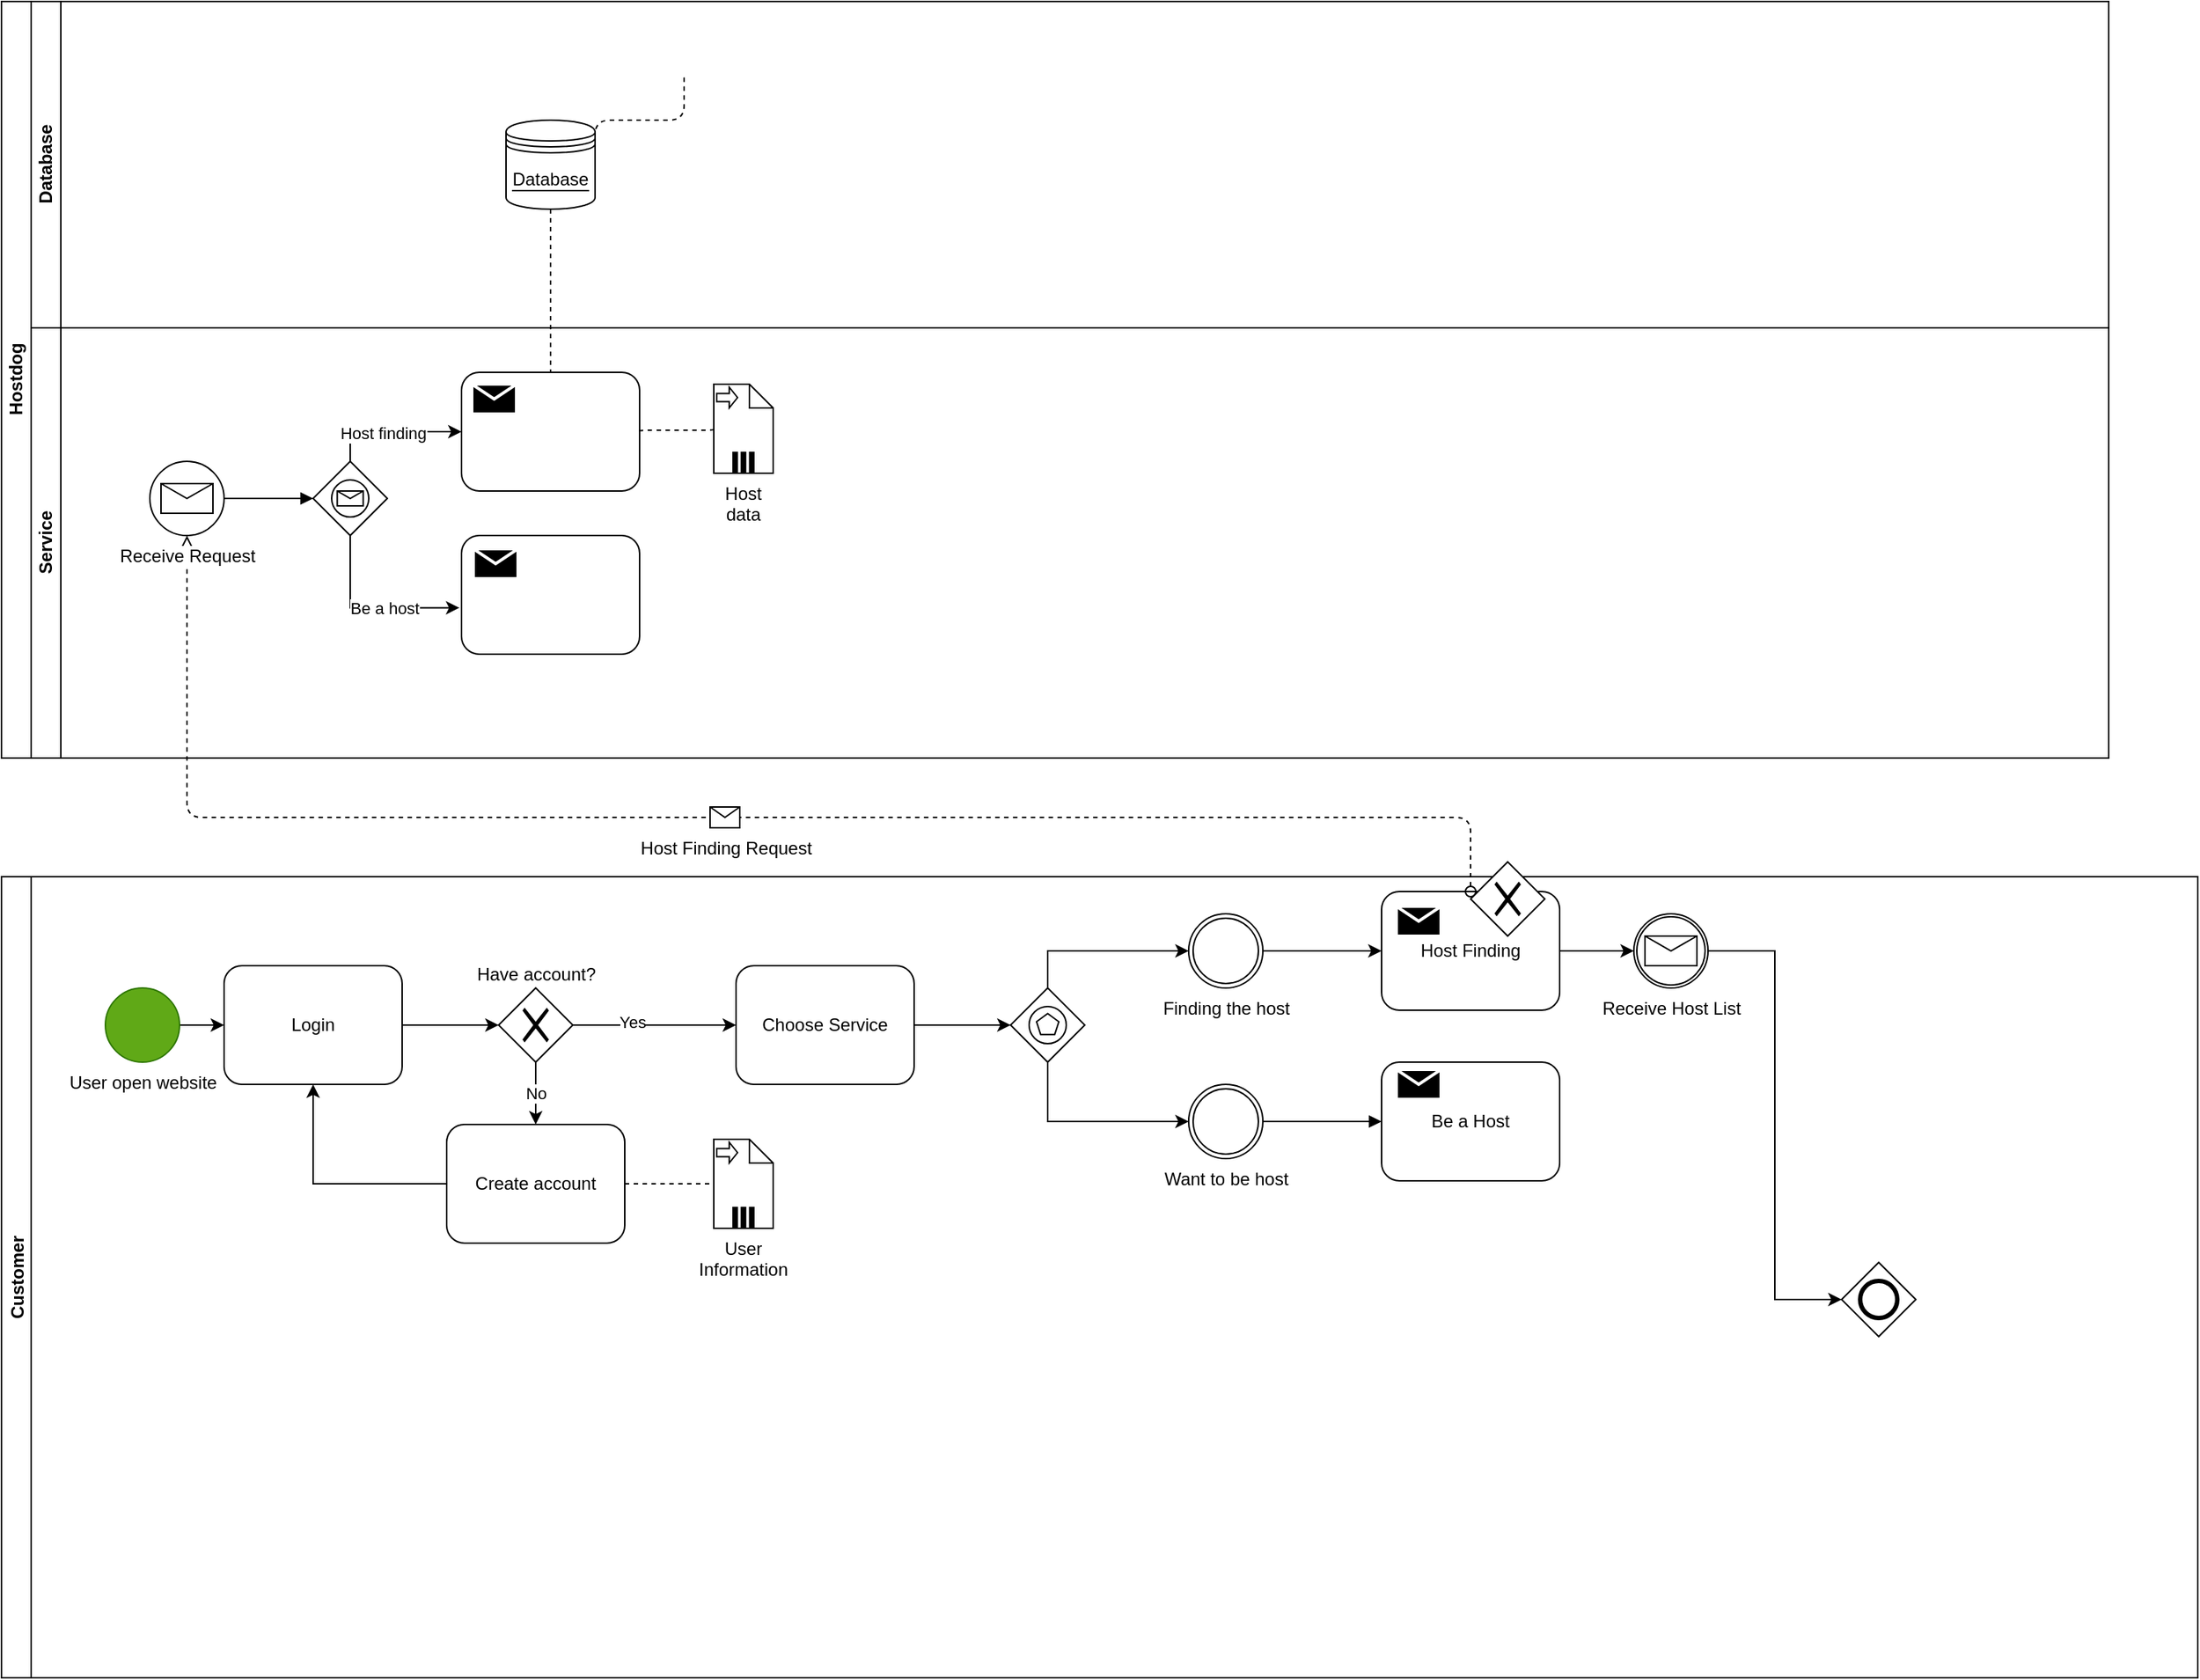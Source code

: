 <mxfile version="14.2.9" type="github">
  <diagram id="IrETMiKT1PBol7SlZVVF" name="Page-1">
    <mxGraphModel dx="1038" dy="2234" grid="1" gridSize="10" guides="1" tooltips="1" connect="1" arrows="1" fold="1" page="1" pageScale="1" pageWidth="2336" pageHeight="1654" math="0" shadow="0">
      <root>
        <mxCell id="0" />
        <mxCell id="1" parent="0" />
        <mxCell id="6" value="Customer" style="swimlane;startSize=20;horizontal=0;labelPosition=center;verticalLabelPosition=middle;align=center;verticalAlign=middle;" parent="1" vertex="1">
          <mxGeometry x="30" y="-10" width="1480" height="540" as="geometry" />
        </mxCell>
        <mxCell id="16" style="edgeStyle=orthogonalEdgeStyle;rounded=0;orthogonalLoop=1;jettySize=auto;html=1;entryX=0;entryY=0.5;entryDx=0;entryDy=0;" parent="6" source="7" target="15" edge="1">
          <mxGeometry relative="1" as="geometry" />
        </mxCell>
        <mxCell id="7" value="&lt;span style=&quot;&quot;&gt;User open website&lt;/span&gt;" style="shape=mxgraph.bpmn.shape;html=1;verticalLabelPosition=bottom;labelBackgroundColor=#FFFFFF;verticalAlign=top;align=center;perimeter=ellipsePerimeter;outlineConnect=0;outline=standard;symbol=general;fillColor=#60a917;strokeColor=#2D7600;" parent="6" vertex="1">
          <mxGeometry x="70" y="75" width="50" height="50" as="geometry" />
        </mxCell>
        <mxCell id="8" value="&lt;span style=&quot;&quot;&gt;Have account?&lt;/span&gt;" style="shape=mxgraph.bpmn.shape;html=1;verticalLabelPosition=top;labelBackgroundColor=#FFFFFF;verticalAlign=bottom;align=center;perimeter=rhombusPerimeter;background=gateway;outlineConnect=0;outline=none;symbol=exclusiveGw;labelPosition=center;" parent="6" vertex="1">
          <mxGeometry x="335" y="75" width="50" height="50" as="geometry" />
        </mxCell>
        <mxCell id="18" style="edgeStyle=orthogonalEdgeStyle;rounded=0;orthogonalLoop=1;jettySize=auto;html=1;entryX=0.5;entryY=1;entryDx=0;entryDy=0;" parent="6" source="10" target="15" edge="1">
          <mxGeometry relative="1" as="geometry" />
        </mxCell>
        <mxCell id="10" value="Create account" style="shape=ext;rounded=1;html=1;whiteSpace=wrap;labelBackgroundColor=#FFFFFF;" parent="6" vertex="1">
          <mxGeometry x="300" y="167" width="120" height="80" as="geometry" />
        </mxCell>
        <mxCell id="45" style="edgeStyle=orthogonalEdgeStyle;rounded=0;orthogonalLoop=1;jettySize=auto;html=1;entryX=0;entryY=0.5;entryDx=0;entryDy=0;" parent="6" source="14" target="46" edge="1">
          <mxGeometry relative="1" as="geometry">
            <mxPoint x="670" y="100" as="targetPoint" />
          </mxGeometry>
        </mxCell>
        <mxCell id="14" value="Choose Service" style="shape=ext;rounded=1;html=1;whiteSpace=wrap;labelBackgroundColor=#FFFFFF;" parent="6" vertex="1">
          <mxGeometry x="495" y="60" width="120" height="80" as="geometry" />
        </mxCell>
        <mxCell id="12" style="edgeStyle=orthogonalEdgeStyle;rounded=0;orthogonalLoop=1;jettySize=auto;html=1;exitX=1;exitY=0.5;exitDx=0;exitDy=0;entryX=0;entryY=0.5;entryDx=0;entryDy=0;" parent="6" source="8" target="14" edge="1">
          <mxGeometry relative="1" as="geometry">
            <mxPoint x="385" y="90.167" as="targetPoint" />
          </mxGeometry>
        </mxCell>
        <mxCell id="13" value="Yes" style="edgeLabel;html=1;align=center;verticalAlign=middle;resizable=0;points=[];" parent="12" vertex="1" connectable="0">
          <mxGeometry x="-0.277" y="2" relative="1" as="geometry">
            <mxPoint as="offset" />
          </mxGeometry>
        </mxCell>
        <mxCell id="9" value="No" style="edgeStyle=orthogonalEdgeStyle;rounded=0;orthogonalLoop=1;jettySize=auto;html=1;exitX=0.5;exitY=1;exitDx=0;exitDy=0;entryX=0.5;entryY=0;entryDx=0;entryDy=0;" parent="6" source="8" target="10" edge="1">
          <mxGeometry relative="1" as="geometry">
            <mxPoint x="280" y="170" as="targetPoint" />
          </mxGeometry>
        </mxCell>
        <mxCell id="17" style="edgeStyle=orthogonalEdgeStyle;rounded=0;orthogonalLoop=1;jettySize=auto;html=1;entryX=0;entryY=0.5;entryDx=0;entryDy=0;" parent="6" source="15" target="8" edge="1">
          <mxGeometry relative="1" as="geometry" />
        </mxCell>
        <mxCell id="15" value="Login" style="shape=ext;rounded=1;html=1;whiteSpace=wrap;" parent="6" vertex="1">
          <mxGeometry x="150" y="60" width="120" height="80" as="geometry" />
        </mxCell>
        <mxCell id="36" value="User Information" style="shape=note;whiteSpace=wrap;size=16;html=1;dropTarget=0;labelPosition=center;verticalLabelPosition=bottom;align=center;verticalAlign=top;" parent="6" vertex="1">
          <mxGeometry x="480" y="177" width="40" height="60" as="geometry" />
        </mxCell>
        <mxCell id="37" value="" style="html=1;shape=singleArrow;arrowWidth=0.4;arrowSize=0.4;outlineConnect=0;" parent="36" vertex="1">
          <mxGeometry width="14" height="14" relative="1" as="geometry">
            <mxPoint x="2" y="2" as="offset" />
          </mxGeometry>
        </mxCell>
        <mxCell id="38" value="" style="html=1;whiteSpace=wrap;shape=parallelMarker;outlineConnect=0;" parent="36" vertex="1">
          <mxGeometry x="0.5" y="1" width="14" height="14" relative="1" as="geometry">
            <mxPoint x="-7" y="-14" as="offset" />
          </mxGeometry>
        </mxCell>
        <mxCell id="42" value="" style="edgeStyle=elbowEdgeStyle;html=1;endArrow=none;elbow=vertical;dashed=1;exitX=1;exitY=0.5;exitDx=0;exitDy=0;entryX=0;entryY=0.5;entryDx=0;entryDy=0;entryPerimeter=0;" parent="6" source="10" target="36" edge="1">
          <mxGeometry width="160" relative="1" as="geometry">
            <mxPoint x="560" y="206.0" as="sourcePoint" />
            <mxPoint x="635" y="208.0" as="targetPoint" />
          </mxGeometry>
        </mxCell>
        <mxCell id="51" style="edgeStyle=orthogonalEdgeStyle;rounded=0;orthogonalLoop=1;jettySize=auto;html=1;entryX=0;entryY=0.5;entryDx=0;entryDy=0;" parent="6" source="46" target="48" edge="1">
          <mxGeometry relative="1" as="geometry">
            <Array as="points">
              <mxPoint x="705" y="165" />
            </Array>
          </mxGeometry>
        </mxCell>
        <mxCell id="46" value="" style="shape=mxgraph.bpmn.shape;html=1;verticalLabelPosition=bottom;labelBackgroundColor=#ffffff;verticalAlign=top;align=center;perimeter=rhombusPerimeter;background=gateway;outlineConnect=0;outline=standard;symbol=multiple;" parent="6" vertex="1">
          <mxGeometry x="680" y="75" width="50" height="50" as="geometry" />
        </mxCell>
        <mxCell id="55" style="edgeStyle=orthogonalEdgeStyle;rounded=0;orthogonalLoop=1;jettySize=auto;html=1;exitX=1;exitY=0.5;exitDx=0;exitDy=0;entryX=0;entryY=0.5;entryDx=0;entryDy=0;" parent="6" source="47" target="54" edge="1">
          <mxGeometry relative="1" as="geometry" />
        </mxCell>
        <mxCell id="47" value="&lt;span style=&quot;&quot;&gt;Finding the host&lt;/span&gt;" style="shape=mxgraph.bpmn.shape;html=1;verticalLabelPosition=bottom;labelBackgroundColor=#FFFFFF;verticalAlign=top;align=center;perimeter=ellipsePerimeter;outlineConnect=0;outline=throwing;symbol=general;" parent="6" vertex="1">
          <mxGeometry x="800" y="25" width="50" height="50" as="geometry" />
        </mxCell>
        <mxCell id="48" value="&lt;span style=&quot;&quot;&gt;Want to be host&lt;/span&gt;" style="shape=mxgraph.bpmn.shape;html=1;verticalLabelPosition=bottom;labelBackgroundColor=#FFFFFF;verticalAlign=top;align=center;perimeter=ellipsePerimeter;outlineConnect=0;outline=throwing;symbol=general;" parent="6" vertex="1">
          <mxGeometry x="800" y="140" width="50" height="50" as="geometry" />
        </mxCell>
        <mxCell id="50" style="edgeStyle=orthogonalEdgeStyle;rounded=0;orthogonalLoop=1;jettySize=auto;html=1;exitX=0.5;exitY=0;exitDx=0;exitDy=0;entryX=0;entryY=0.5;entryDx=0;entryDy=0;" parent="6" source="46" target="47" edge="1">
          <mxGeometry relative="1" as="geometry">
            <mxPoint x="750" y="50" as="targetPoint" />
          </mxGeometry>
        </mxCell>
        <mxCell id="T-1_7jK3bNMxZLInZrGx-74" style="edgeStyle=orthogonalEdgeStyle;rounded=0;orthogonalLoop=1;jettySize=auto;html=1;exitX=1;exitY=0.5;exitDx=0;exitDy=0;entryX=0;entryY=0.5;entryDx=0;entryDy=0;" edge="1" parent="6" source="54" target="T-1_7jK3bNMxZLInZrGx-72">
          <mxGeometry relative="1" as="geometry" />
        </mxCell>
        <mxCell id="54" value="Host Finding" style="shape=ext;rounded=1;html=1;whiteSpace=wrap;labelBackgroundColor=#FFFFFF;" parent="6" vertex="1">
          <mxGeometry x="930" y="10" width="120" height="80" as="geometry" />
        </mxCell>
        <mxCell id="61" value="Be a Host" style="shape=ext;rounded=1;html=1;whiteSpace=wrap;labelBackgroundColor=#FFFFFF;" parent="6" vertex="1">
          <mxGeometry x="930" y="125" width="120" height="80" as="geometry" />
        </mxCell>
        <mxCell id="60" style="edgeStyle=none;orthogonalLoop=1;jettySize=auto;html=1;endArrow=block;endFill=1;endSize=6;entryX=0;entryY=0.5;entryDx=0;entryDy=0;" parent="6" source="48" target="61" edge="1">
          <mxGeometry relative="1" as="geometry">
            <mxPoint x="920" y="165" as="targetPoint" />
          </mxGeometry>
        </mxCell>
        <mxCell id="T-1_7jK3bNMxZLInZrGx-62" value="" style="shape=message;whiteSpace=wrap;html=1;outlineConnect=0;fillColor=#000000;strokeColor=#ffffff;strokeWidth=2;" vertex="1" parent="6">
          <mxGeometry x="940" y="20" width="30" height="20" as="geometry" />
        </mxCell>
        <mxCell id="T-1_7jK3bNMxZLInZrGx-63" style="edgeStyle=orthogonalEdgeStyle;rounded=0;orthogonalLoop=1;jettySize=auto;html=1;exitX=0.5;exitY=1;exitDx=0;exitDy=0;" edge="1" parent="6" source="T-1_7jK3bNMxZLInZrGx-62" target="T-1_7jK3bNMxZLInZrGx-62">
          <mxGeometry relative="1" as="geometry" />
        </mxCell>
        <mxCell id="T-1_7jK3bNMxZLInZrGx-64" value="" style="shape=message;whiteSpace=wrap;html=1;outlineConnect=0;fillColor=#000000;strokeColor=#ffffff;strokeWidth=2;" vertex="1" parent="6">
          <mxGeometry x="940" y="130" width="30" height="20" as="geometry" />
        </mxCell>
        <mxCell id="U3PMsX30JAEfUQWBjq2b-96" style="edgeStyle=orthogonalEdgeStyle;rounded=0;orthogonalLoop=1;jettySize=auto;html=1;exitX=1;exitY=0.5;exitDx=0;exitDy=0;entryX=0;entryY=0.5;entryDx=0;entryDy=0;" edge="1" parent="6" source="T-1_7jK3bNMxZLInZrGx-72" target="U3PMsX30JAEfUQWBjq2b-95">
          <mxGeometry relative="1" as="geometry" />
        </mxCell>
        <mxCell id="T-1_7jK3bNMxZLInZrGx-72" value="Receive Host List" style="shape=mxgraph.bpmn.shape;html=1;verticalLabelPosition=bottom;labelBackgroundColor=#ffffff;verticalAlign=top;align=center;perimeter=ellipsePerimeter;outlineConnect=0;outline=catching;symbol=message;" vertex="1" parent="6">
          <mxGeometry x="1100" y="25" width="50" height="50" as="geometry" />
        </mxCell>
        <mxCell id="U3PMsX30JAEfUQWBjq2b-95" value="" style="shape=mxgraph.bpmn.shape;html=1;verticalLabelPosition=bottom;labelBackgroundColor=#ffffff;verticalAlign=top;align=center;perimeter=rhombusPerimeter;background=gateway;outlineConnect=0;outline=end;symbol=general;" vertex="1" parent="6">
          <mxGeometry x="1240" y="260" width="50" height="50" as="geometry" />
        </mxCell>
        <mxCell id="T-1_7jK3bNMxZLInZrGx-77" value="" style="startArrow=oval;startFill=0;startSize=7;endArrow=block;endFill=0;endSize=10;dashed=1;html=1;exitX=0.5;exitY=0;exitDx=0;exitDy=0;entryX=0.5;entryY=1;entryDx=0;entryDy=0;labelPosition=center;verticalLabelPosition=bottom;align=center;verticalAlign=top;" edge="1" parent="1" source="54" target="25">
          <mxGeometry relative="1" as="geometry">
            <mxPoint x="1100" y="580" as="sourcePoint" />
            <mxPoint x="580" y="480" as="targetPoint" />
            <Array as="points">
              <mxPoint x="1020" y="-50" />
              <mxPoint x="155" y="-50" />
            </Array>
          </mxGeometry>
        </mxCell>
        <mxCell id="T-1_7jK3bNMxZLInZrGx-78" value="Host Finding Request" style="shape=message;html=1;outlineConnect=0;labelPosition=center;verticalLabelPosition=bottom;align=center;verticalAlign=top;" vertex="1" parent="T-1_7jK3bNMxZLInZrGx-77">
          <mxGeometry width="20" height="14" relative="1" as="geometry">
            <mxPoint x="-10" y="-7" as="offset" />
          </mxGeometry>
        </mxCell>
        <mxCell id="2" value="Hostdog" style="swimlane;html=1;childLayout=stackLayout;resizeParent=1;resizeParentMax=0;horizontal=0;startSize=20;horizontalStack=0;" parent="1" vertex="1">
          <mxGeometry x="30" y="-600" width="1420" height="510" as="geometry" />
        </mxCell>
        <mxCell id="3" value="Database" style="swimlane;html=1;startSize=20;horizontal=0;" parent="2" vertex="1">
          <mxGeometry x="20" width="1400" height="220" as="geometry" />
        </mxCell>
        <mxCell id="52" value="&lt;span style=&quot;background-color: rgb(255 , 255 , 255)&quot;&gt;Database&lt;/span&gt;" style="shape=datastore;whiteSpace=wrap;html=1;labelBackgroundColor=#1A1A1A;" parent="3" vertex="1">
          <mxGeometry x="320" y="80" width="60" height="60" as="geometry" />
        </mxCell>
        <mxCell id="195McSU9WJfHkvbfgUNv-87" value="" style="edgeStyle=elbowEdgeStyle;html=1;endArrow=none;elbow=vertical;fontColor=#000000;exitX=1;exitY=0.5;exitDx=0;exitDy=0;entryX=0;entryY=0.5;entryDx=0;entryDy=0;entryPerimeter=0;dashed=1;" edge="1" parent="3" source="52" target="195McSU9WJfHkvbfgUNv-83">
          <mxGeometry width="160" relative="1" as="geometry">
            <mxPoint x="280" y="50" as="sourcePoint" />
            <mxPoint x="440" y="50" as="targetPoint" />
          </mxGeometry>
        </mxCell>
        <mxCell id="4" value="Service" style="swimlane;html=1;startSize=20;horizontal=0;" parent="2" vertex="1">
          <mxGeometry x="20" y="220" width="1400" height="290" as="geometry" />
        </mxCell>
        <mxCell id="25" value="Receive Request" style="shape=mxgraph.bpmn.shape;html=1;verticalLabelPosition=bottom;labelBackgroundColor=#FFFFFF;verticalAlign=top;align=center;perimeter=ellipsePerimeter;outlineConnect=0;outline=standard;symbol=message;" parent="4" vertex="1">
          <mxGeometry x="80" y="90" width="50" height="50" as="geometry" />
        </mxCell>
        <mxCell id="195McSU9WJfHkvbfgUNv-91" style="edgeStyle=orthogonalEdgeStyle;rounded=0;orthogonalLoop=1;jettySize=auto;html=1;exitX=0.5;exitY=0;exitDx=0;exitDy=0;entryX=0;entryY=0.5;entryDx=0;entryDy=0;fontColor=#000000;" edge="1" parent="4" source="56" target="195McSU9WJfHkvbfgUNv-89">
          <mxGeometry relative="1" as="geometry" />
        </mxCell>
        <mxCell id="195McSU9WJfHkvbfgUNv-95" value="Host finding" style="edgeLabel;html=1;align=center;verticalAlign=middle;resizable=0;points=[];fontColor=#000000;" vertex="1" connectable="0" parent="195McSU9WJfHkvbfgUNv-91">
          <mxGeometry x="-0.128" y="-1" relative="1" as="geometry">
            <mxPoint as="offset" />
          </mxGeometry>
        </mxCell>
        <mxCell id="195McSU9WJfHkvbfgUNv-92" style="edgeStyle=orthogonalEdgeStyle;rounded=0;orthogonalLoop=1;jettySize=auto;html=1;exitX=0.5;exitY=1;exitDx=0;exitDy=0;entryX=-0.012;entryY=0.609;entryDx=0;entryDy=0;entryPerimeter=0;fontColor=#000000;" edge="1" parent="4" source="56" target="195McSU9WJfHkvbfgUNv-90">
          <mxGeometry relative="1" as="geometry" />
        </mxCell>
        <mxCell id="195McSU9WJfHkvbfgUNv-96" value="Be a host" style="edgeLabel;html=1;align=center;verticalAlign=middle;resizable=0;points=[];fontColor=#000000;" vertex="1" connectable="0" parent="195McSU9WJfHkvbfgUNv-92">
          <mxGeometry x="0.163" relative="1" as="geometry">
            <mxPoint as="offset" />
          </mxGeometry>
        </mxCell>
        <mxCell id="56" value="" style="shape=mxgraph.bpmn.shape;html=1;verticalLabelPosition=bottom;labelBackgroundColor=#ffffff;verticalAlign=top;align=center;perimeter=rhombusPerimeter;background=gateway;outlineConnect=0;outline=standard;symbol=message;" parent="4" vertex="1">
          <mxGeometry x="190" y="90" width="50" height="50" as="geometry" />
        </mxCell>
        <mxCell id="59" value="" style="endArrow=block;endFill=1;endSize=6;html=1;exitX=1;exitY=0.5;exitDx=0;exitDy=0;entryX=0;entryY=0.5;entryDx=0;entryDy=0;" parent="4" source="25" target="56" edge="1">
          <mxGeometry width="100" relative="1" as="geometry">
            <mxPoint x="140" y="114.71" as="sourcePoint" />
            <mxPoint x="180" y="114.71" as="targetPoint" />
          </mxGeometry>
        </mxCell>
        <mxCell id="195McSU9WJfHkvbfgUNv-89" value="" style="shape=ext;rounded=1;html=1;whiteSpace=wrap;labelBackgroundColor=#FFFFFF;fontColor=#000000;" vertex="1" parent="4">
          <mxGeometry x="290" y="30" width="120" height="80" as="geometry" />
        </mxCell>
        <mxCell id="195McSU9WJfHkvbfgUNv-90" value="" style="shape=ext;rounded=1;html=1;whiteSpace=wrap;labelBackgroundColor=#FFFFFF;fontColor=#000000;" vertex="1" parent="4">
          <mxGeometry x="290" y="140" width="120" height="80" as="geometry" />
        </mxCell>
        <mxCell id="195McSU9WJfHkvbfgUNv-93" value="" style="shape=message;whiteSpace=wrap;html=1;outlineConnect=0;fillColor=#000000;strokeColor=#ffffff;strokeWidth=2;labelBackgroundColor=#FFFFFF;fontColor=#000000;" vertex="1" parent="4">
          <mxGeometry x="297" y="38" width="30" height="20" as="geometry" />
        </mxCell>
        <mxCell id="195McSU9WJfHkvbfgUNv-94" value="" style="shape=message;whiteSpace=wrap;html=1;outlineConnect=0;fillColor=#000000;strokeColor=#ffffff;strokeWidth=2;labelBackgroundColor=#FFFFFF;fontColor=#000000;" vertex="1" parent="4">
          <mxGeometry x="298" y="149" width="30" height="20" as="geometry" />
        </mxCell>
        <mxCell id="195McSU9WJfHkvbfgUNv-102" value="Host data" style="shape=note;whiteSpace=wrap;size=16;html=1;dropTarget=0;labelBackgroundColor=#FFFFFF;fontColor=#000000;labelPosition=center;verticalLabelPosition=bottom;align=center;verticalAlign=top;" vertex="1" parent="4">
          <mxGeometry x="460" y="38" width="40" height="60" as="geometry" />
        </mxCell>
        <mxCell id="195McSU9WJfHkvbfgUNv-103" value="" style="html=1;shape=singleArrow;arrowWidth=0.4;arrowSize=0.4;outlineConnect=0;" vertex="1" parent="195McSU9WJfHkvbfgUNv-102">
          <mxGeometry width="14" height="14" relative="1" as="geometry">
            <mxPoint x="2" y="2" as="offset" />
          </mxGeometry>
        </mxCell>
        <mxCell id="195McSU9WJfHkvbfgUNv-104" value="" style="html=1;whiteSpace=wrap;shape=parallelMarker;outlineConnect=0;" vertex="1" parent="195McSU9WJfHkvbfgUNv-102">
          <mxGeometry x="0.5" y="1" width="14" height="14" relative="1" as="geometry">
            <mxPoint x="-7" y="-14" as="offset" />
          </mxGeometry>
        </mxCell>
        <mxCell id="195McSU9WJfHkvbfgUNv-105" value="" style="edgeStyle=elbowEdgeStyle;html=1;endArrow=none;elbow=vertical;dashed=1;fontColor=#000000;exitX=1;exitY=0.5;exitDx=0;exitDy=0;entryX=0;entryY=0.5;entryDx=0;entryDy=0;entryPerimeter=0;" edge="1" parent="4" source="195McSU9WJfHkvbfgUNv-89" target="195McSU9WJfHkvbfgUNv-102">
          <mxGeometry width="160" relative="1" as="geometry">
            <mxPoint x="420" y="70" as="sourcePoint" />
            <mxPoint x="580" y="70" as="targetPoint" />
          </mxGeometry>
        </mxCell>
        <mxCell id="195McSU9WJfHkvbfgUNv-97" value="" style="edgeStyle=elbowEdgeStyle;html=1;endArrow=none;elbow=vertical;fontColor=#000000;exitX=0.5;exitY=1;exitDx=0;exitDy=0;entryX=0.5;entryY=0;entryDx=0;entryDy=0;dashed=1;" edge="1" parent="2" source="52" target="195McSU9WJfHkvbfgUNv-89">
          <mxGeometry width="160" relative="1" as="geometry">
            <mxPoint x="350" y="160" as="sourcePoint" />
            <mxPoint x="510" y="160" as="targetPoint" />
          </mxGeometry>
        </mxCell>
        <mxCell id="U3PMsX30JAEfUQWBjq2b-93" value="" style="shape=mxgraph.bpmn.shape;html=1;verticalLabelPosition=bottom;labelBackgroundColor=#ffffff;verticalAlign=top;align=center;perimeter=rhombusPerimeter;background=gateway;outlineConnect=0;outline=none;symbol=exclusiveGw;" vertex="1" parent="1">
          <mxGeometry x="1020" y="-20" width="50" height="50" as="geometry" />
        </mxCell>
      </root>
    </mxGraphModel>
  </diagram>
</mxfile>
